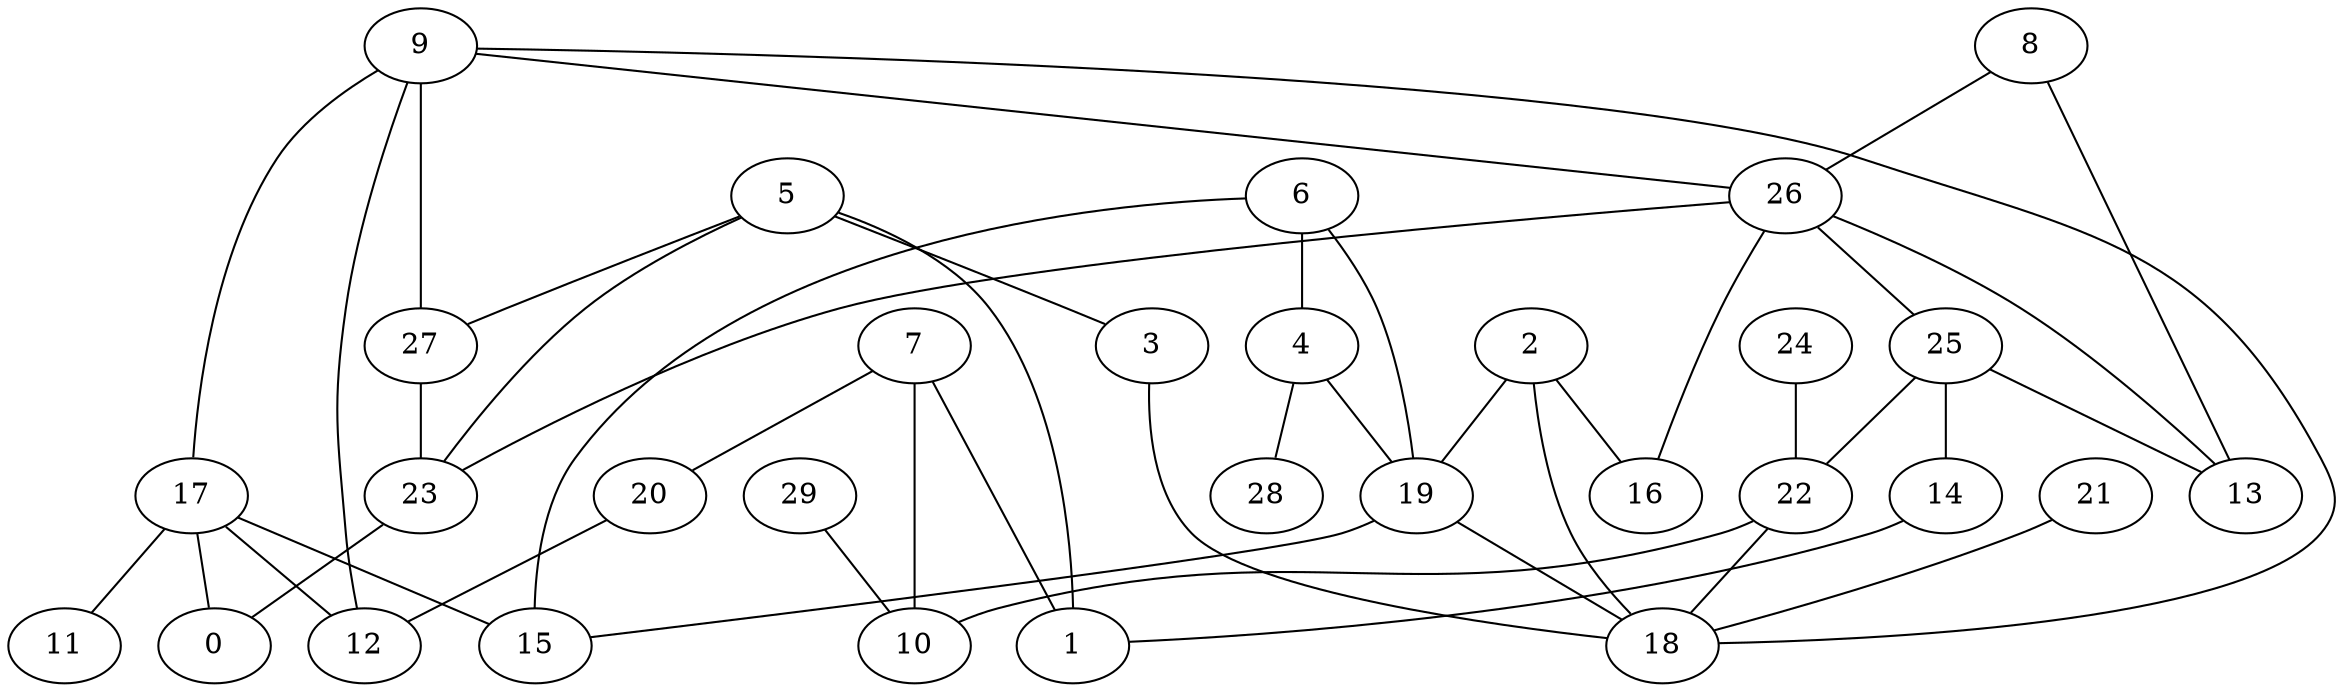 digraph GG_graph {

subgraph G_graph {
edge [color = black]
"29" -> "10" [dir = none]
"24" -> "22" [dir = none]
"20" -> "12" [dir = none]
"14" -> "1" [dir = none]
"26" -> "23" [dir = none]
"26" -> "16" [dir = none]
"9" -> "27" [dir = none]
"9" -> "26" [dir = none]
"9" -> "12" [dir = none]
"9" -> "18" [dir = none]
"22" -> "10" [dir = none]
"22" -> "18" [dir = none]
"19" -> "18" [dir = none]
"25" -> "13" [dir = none]
"25" -> "14" [dir = none]
"25" -> "22" [dir = none]
"2" -> "18" [dir = none]
"6" -> "15" [dir = none]
"6" -> "19" [dir = none]
"3" -> "18" [dir = none]
"17" -> "0" [dir = none]
"17" -> "11" [dir = none]
"17" -> "12" [dir = none]
"4" -> "28" [dir = none]
"4" -> "19" [dir = none]
"7" -> "1" [dir = none]
"21" -> "18" [dir = none]
"8" -> "26" [dir = none]
"5" -> "1" [dir = none]
"5" -> "3" [dir = none]
"17" -> "15" [dir = none]
"9" -> "17" [dir = none]
"26" -> "25" [dir = none]
"27" -> "23" [dir = none]
"26" -> "13" [dir = none]
"6" -> "4" [dir = none]
"19" -> "15" [dir = none]
"2" -> "19" [dir = none]
"2" -> "16" [dir = none]
"23" -> "0" [dir = none]
"5" -> "23" [dir = none]
"7" -> "20" [dir = none]
"5" -> "27" [dir = none]
"7" -> "10" [dir = none]
"8" -> "13" [dir = none]
}

}
